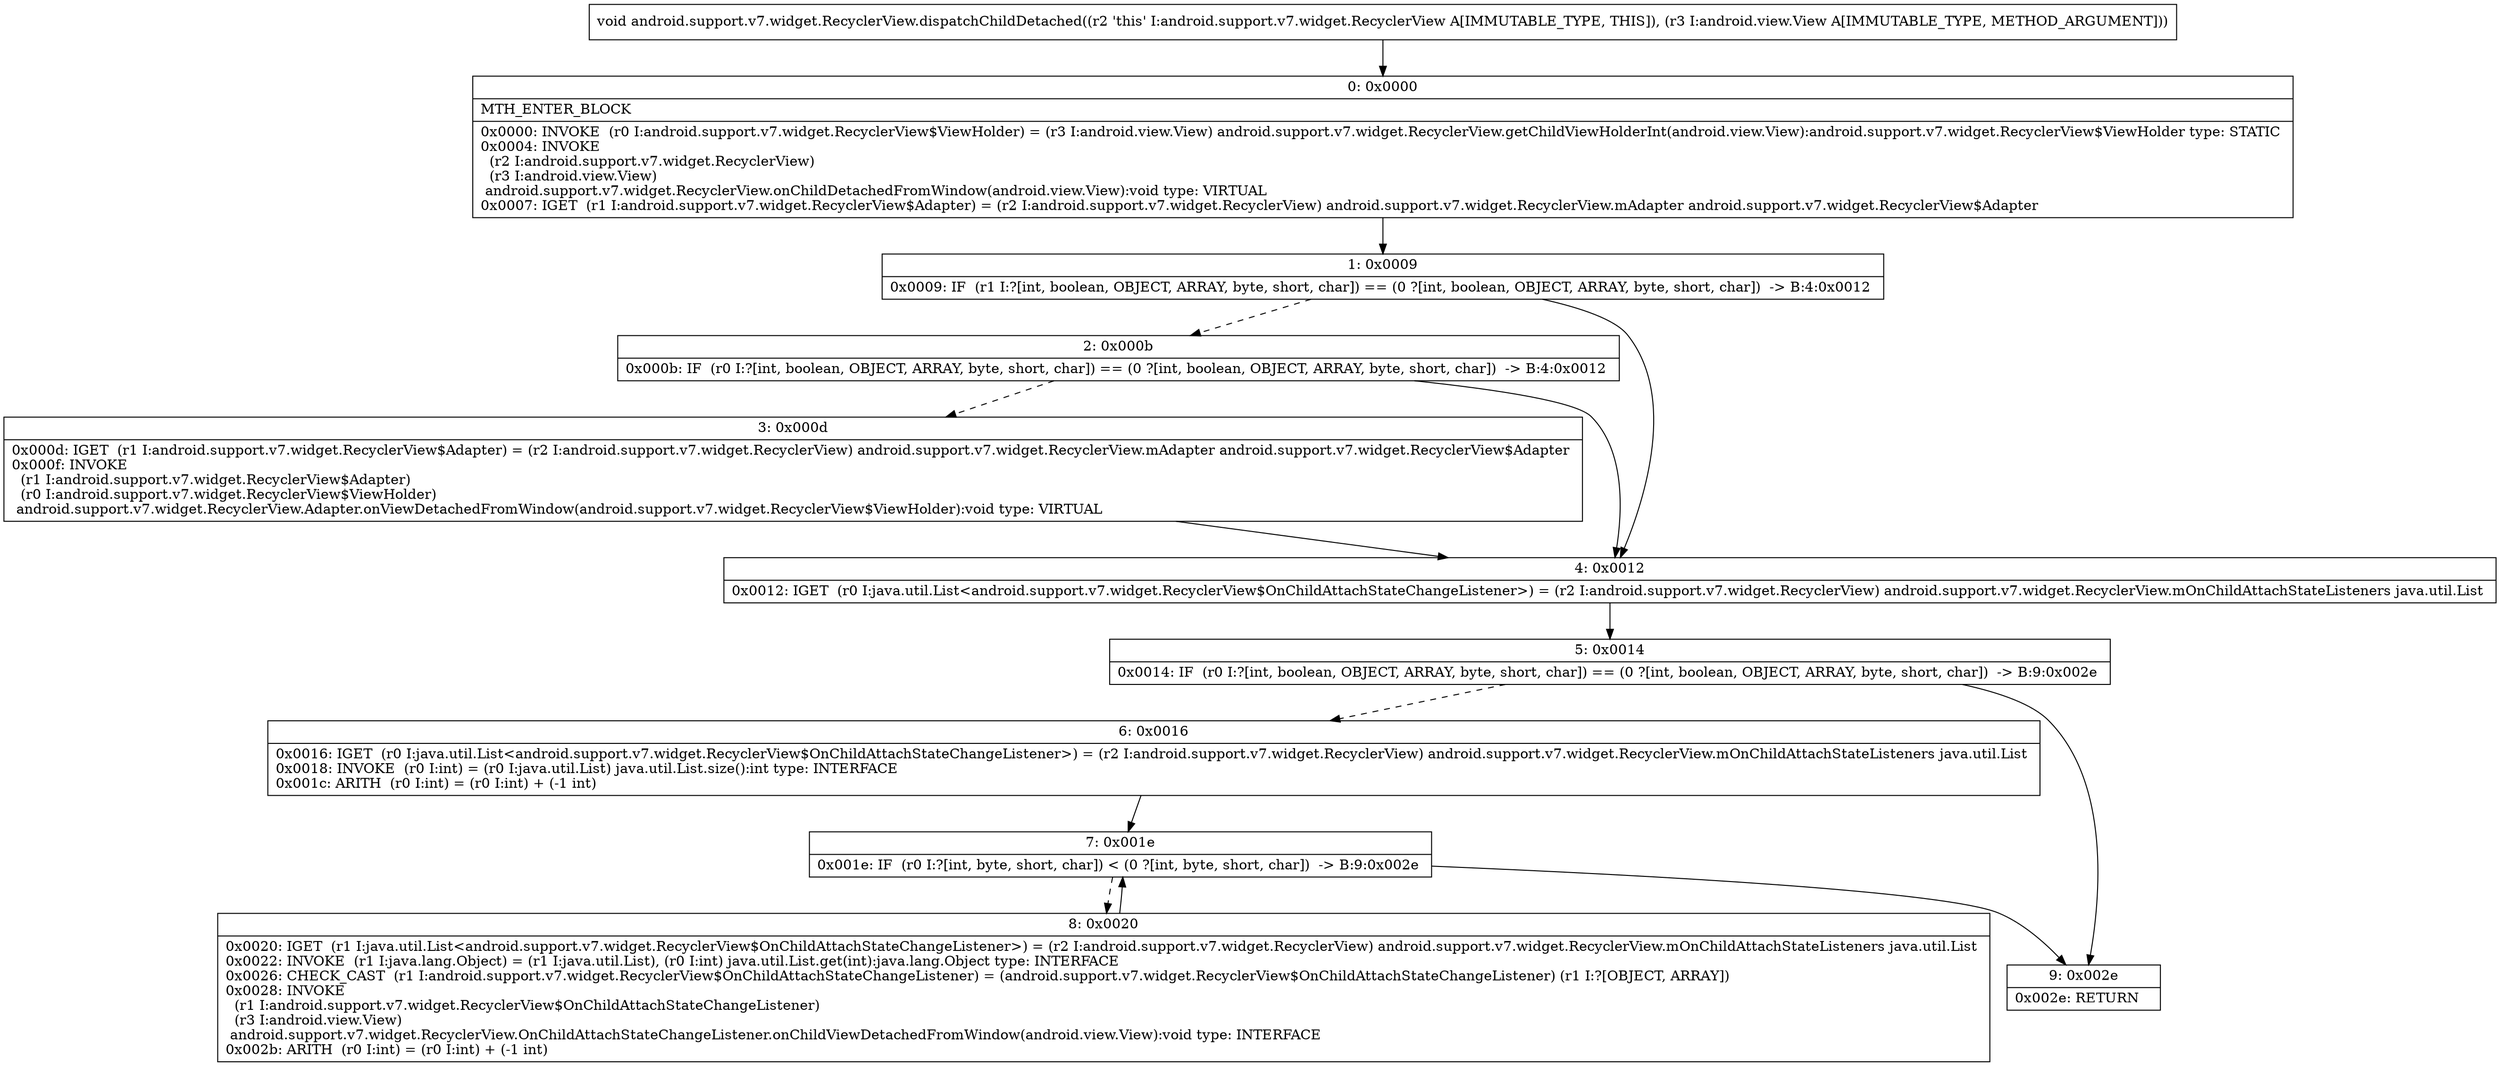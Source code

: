 digraph "CFG forandroid.support.v7.widget.RecyclerView.dispatchChildDetached(Landroid\/view\/View;)V" {
Node_0 [shape=record,label="{0\:\ 0x0000|MTH_ENTER_BLOCK\l|0x0000: INVOKE  (r0 I:android.support.v7.widget.RecyclerView$ViewHolder) = (r3 I:android.view.View) android.support.v7.widget.RecyclerView.getChildViewHolderInt(android.view.View):android.support.v7.widget.RecyclerView$ViewHolder type: STATIC \l0x0004: INVOKE  \l  (r2 I:android.support.v7.widget.RecyclerView)\l  (r3 I:android.view.View)\l android.support.v7.widget.RecyclerView.onChildDetachedFromWindow(android.view.View):void type: VIRTUAL \l0x0007: IGET  (r1 I:android.support.v7.widget.RecyclerView$Adapter) = (r2 I:android.support.v7.widget.RecyclerView) android.support.v7.widget.RecyclerView.mAdapter android.support.v7.widget.RecyclerView$Adapter \l}"];
Node_1 [shape=record,label="{1\:\ 0x0009|0x0009: IF  (r1 I:?[int, boolean, OBJECT, ARRAY, byte, short, char]) == (0 ?[int, boolean, OBJECT, ARRAY, byte, short, char])  \-\> B:4:0x0012 \l}"];
Node_2 [shape=record,label="{2\:\ 0x000b|0x000b: IF  (r0 I:?[int, boolean, OBJECT, ARRAY, byte, short, char]) == (0 ?[int, boolean, OBJECT, ARRAY, byte, short, char])  \-\> B:4:0x0012 \l}"];
Node_3 [shape=record,label="{3\:\ 0x000d|0x000d: IGET  (r1 I:android.support.v7.widget.RecyclerView$Adapter) = (r2 I:android.support.v7.widget.RecyclerView) android.support.v7.widget.RecyclerView.mAdapter android.support.v7.widget.RecyclerView$Adapter \l0x000f: INVOKE  \l  (r1 I:android.support.v7.widget.RecyclerView$Adapter)\l  (r0 I:android.support.v7.widget.RecyclerView$ViewHolder)\l android.support.v7.widget.RecyclerView.Adapter.onViewDetachedFromWindow(android.support.v7.widget.RecyclerView$ViewHolder):void type: VIRTUAL \l}"];
Node_4 [shape=record,label="{4\:\ 0x0012|0x0012: IGET  (r0 I:java.util.List\<android.support.v7.widget.RecyclerView$OnChildAttachStateChangeListener\>) = (r2 I:android.support.v7.widget.RecyclerView) android.support.v7.widget.RecyclerView.mOnChildAttachStateListeners java.util.List \l}"];
Node_5 [shape=record,label="{5\:\ 0x0014|0x0014: IF  (r0 I:?[int, boolean, OBJECT, ARRAY, byte, short, char]) == (0 ?[int, boolean, OBJECT, ARRAY, byte, short, char])  \-\> B:9:0x002e \l}"];
Node_6 [shape=record,label="{6\:\ 0x0016|0x0016: IGET  (r0 I:java.util.List\<android.support.v7.widget.RecyclerView$OnChildAttachStateChangeListener\>) = (r2 I:android.support.v7.widget.RecyclerView) android.support.v7.widget.RecyclerView.mOnChildAttachStateListeners java.util.List \l0x0018: INVOKE  (r0 I:int) = (r0 I:java.util.List) java.util.List.size():int type: INTERFACE \l0x001c: ARITH  (r0 I:int) = (r0 I:int) + (\-1 int) \l}"];
Node_7 [shape=record,label="{7\:\ 0x001e|0x001e: IF  (r0 I:?[int, byte, short, char]) \< (0 ?[int, byte, short, char])  \-\> B:9:0x002e \l}"];
Node_8 [shape=record,label="{8\:\ 0x0020|0x0020: IGET  (r1 I:java.util.List\<android.support.v7.widget.RecyclerView$OnChildAttachStateChangeListener\>) = (r2 I:android.support.v7.widget.RecyclerView) android.support.v7.widget.RecyclerView.mOnChildAttachStateListeners java.util.List \l0x0022: INVOKE  (r1 I:java.lang.Object) = (r1 I:java.util.List), (r0 I:int) java.util.List.get(int):java.lang.Object type: INTERFACE \l0x0026: CHECK_CAST  (r1 I:android.support.v7.widget.RecyclerView$OnChildAttachStateChangeListener) = (android.support.v7.widget.RecyclerView$OnChildAttachStateChangeListener) (r1 I:?[OBJECT, ARRAY]) \l0x0028: INVOKE  \l  (r1 I:android.support.v7.widget.RecyclerView$OnChildAttachStateChangeListener)\l  (r3 I:android.view.View)\l android.support.v7.widget.RecyclerView.OnChildAttachStateChangeListener.onChildViewDetachedFromWindow(android.view.View):void type: INTERFACE \l0x002b: ARITH  (r0 I:int) = (r0 I:int) + (\-1 int) \l}"];
Node_9 [shape=record,label="{9\:\ 0x002e|0x002e: RETURN   \l}"];
MethodNode[shape=record,label="{void android.support.v7.widget.RecyclerView.dispatchChildDetached((r2 'this' I:android.support.v7.widget.RecyclerView A[IMMUTABLE_TYPE, THIS]), (r3 I:android.view.View A[IMMUTABLE_TYPE, METHOD_ARGUMENT])) }"];
MethodNode -> Node_0;
Node_0 -> Node_1;
Node_1 -> Node_2[style=dashed];
Node_1 -> Node_4;
Node_2 -> Node_3[style=dashed];
Node_2 -> Node_4;
Node_3 -> Node_4;
Node_4 -> Node_5;
Node_5 -> Node_6[style=dashed];
Node_5 -> Node_9;
Node_6 -> Node_7;
Node_7 -> Node_8[style=dashed];
Node_7 -> Node_9;
Node_8 -> Node_7;
}

